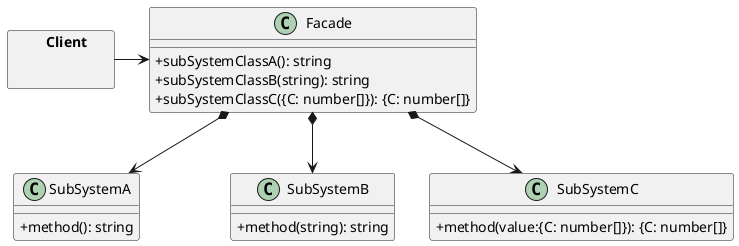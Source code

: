 @startuml

skinparam PackageStyle rectangle
skinparam ClassAttributeIconSize 0


package "\tClient\t" as Client {}

class Facade {
    + subSystemClassA(): string
    + subSystemClassB(string): string
    + subSystemClassC({C: number[]}): {C: number[]}
}

Client -right-> Facade

class SubSystemA {
    + method(): string
}

class SubSystemB {
    + method(string): string
}

class SubSystemC {
    + method(value:{C: number[]}): {C: number[]}
}

SubSystemA -[hidden]right- SubSystemB : \t\t
SubSystemB -[hidden]right- SubSystemC

Facade *--> SubSystemA
Facade *--> SubSystemB
Facade *--> SubSystemC